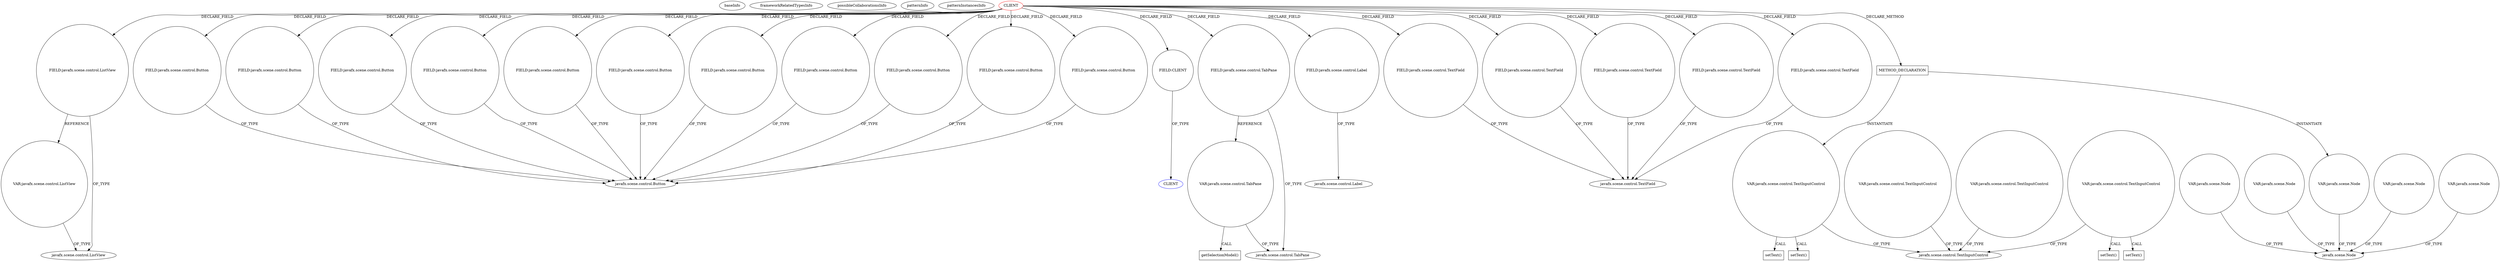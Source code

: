 digraph {
baseInfo[graphId=1105,category="pattern",isAnonymous=false,possibleRelation=false]
frameworkRelatedTypesInfo[]
possibleCollaborationsInfo[]
patternInfo[frequency=2.0,patternRootClient=0]
patternInstancesInfo[0="hock323-eventManager~/hock323-eventManager/EventManager-master/src/eventManager/controller/pokerTournament/TournamentController.java~TournamentController~3009",1="dony1990-ProsDesktop~/dony1990-ProsDesktop/ProsDesktop-master/src/nicon/NiconDesktop/guifx/NiconNavigator/NavegadorController.java~NavegadorController~2563"]
2[label="FIELD:javafx.scene.control.ListView",vertexType="FIELD_DECLARATION",isFrameworkType=false,shape=circle]
0[label="CLIENT",vertexType="ROOT_CLIENT_CLASS_DECLARATION",isFrameworkType=false,color=red]
52[label="FIELD:javafx.scene.control.Button",vertexType="FIELD_DECLARATION",isFrameworkType=false,shape=circle]
59[label="FIELD:javafx.scene.control.Button",vertexType="FIELD_DECLARATION",isFrameworkType=false,shape=circle]
81[label="FIELD:javafx.scene.control.Button",vertexType="FIELD_DECLARATION",isFrameworkType=false,shape=circle]
79[label="FIELD:javafx.scene.control.Button",vertexType="FIELD_DECLARATION",isFrameworkType=false,shape=circle]
8[label="FIELD:javafx.scene.control.Button",vertexType="FIELD_DECLARATION",isFrameworkType=false,shape=circle]
4[label="FIELD:javafx.scene.control.Button",vertexType="FIELD_DECLARATION",isFrameworkType=false,shape=circle]
10[label="FIELD:javafx.scene.control.Button",vertexType="FIELD_DECLARATION",isFrameworkType=false,shape=circle]
142[label="FIELD:javafx.scene.control.Button",vertexType="FIELD_DECLARATION",isFrameworkType=false,shape=circle]
140[label="FIELD:javafx.scene.control.Button",vertexType="FIELD_DECLARATION",isFrameworkType=false,shape=circle]
14[label="FIELD:javafx.scene.control.Button",vertexType="FIELD_DECLARATION",isFrameworkType=false,shape=circle]
48[label="FIELD:javafx.scene.control.Button",vertexType="FIELD_DECLARATION",isFrameworkType=false,shape=circle]
54[label="FIELD:CLIENT",vertexType="FIELD_DECLARATION",isFrameworkType=false,shape=circle]
243[label="VAR:javafx.scene.control.ListView",vertexType="VARIABLE_EXPRESION",isFrameworkType=false,shape=circle]
132[label="FIELD:javafx.scene.control.TabPane",vertexType="FIELD_DECLARATION",isFrameworkType=false,shape=circle]
270[label="VAR:javafx.scene.control.TabPane",vertexType="VARIABLE_EXPRESION",isFrameworkType=false,shape=circle]
77[label="FIELD:javafx.scene.control.Label",vertexType="FIELD_DECLARATION",isFrameworkType=false,shape=circle]
27[label="javafx.scene.control.Label",vertexType="FRAMEWORK_CLASS_TYPE",isFrameworkType=false]
5[label="javafx.scene.control.Button",vertexType="FRAMEWORK_CLASS_TYPE",isFrameworkType=false]
67[label="FIELD:javafx.scene.control.TextField",vertexType="FIELD_DECLARATION",isFrameworkType=false,shape=circle]
130[label="FIELD:javafx.scene.control.TextField",vertexType="FIELD_DECLARATION",isFrameworkType=false,shape=circle]
12[label="FIELD:javafx.scene.control.TextField",vertexType="FIELD_DECLARATION",isFrameworkType=false,shape=circle]
83[label="FIELD:javafx.scene.control.TextField",vertexType="FIELD_DECLARATION",isFrameworkType=false,shape=circle]
6[label="FIELD:javafx.scene.control.TextField",vertexType="FIELD_DECLARATION",isFrameworkType=false,shape=circle]
55[label="CLIENT",vertexType="REFERENCE_CLIENT_CLASS_DECLARATION",isFrameworkType=false,color=blue]
133[label="javafx.scene.control.TabPane",vertexType="FRAMEWORK_CLASS_TYPE",isFrameworkType=false]
7[label="javafx.scene.control.TextField",vertexType="FRAMEWORK_CLASS_TYPE",isFrameworkType=false]
3[label="javafx.scene.control.ListView",vertexType="FRAMEWORK_CLASS_TYPE",isFrameworkType=false]
271[label="getSelectionModel()",vertexType="INSIDE_CALL",isFrameworkType=false,shape=box]
647[label="METHOD_DECLARATION",vertexType="CLIENT_METHOD_DECLARATION",isFrameworkType=false,shape=box]
650[label="VAR:javafx.scene.control.TextInputControl",vertexType="VARIABLE_EXPRESION",isFrameworkType=false,shape=circle]
338[label="javafx.scene.control.TextInputControl",vertexType="FRAMEWORK_CLASS_TYPE",isFrameworkType=false]
697[label="VAR:javafx.scene.control.TextInputControl",vertexType="VARIABLE_EXPRESION",isFrameworkType=false,shape=circle]
597[label="VAR:javafx.scene.control.TextInputControl",vertexType="VARIABLE_EXPRESION",isFrameworkType=false,shape=circle]
336[label="VAR:javafx.scene.control.TextInputControl",vertexType="VARIABLE_EXPRESION",isFrameworkType=false,shape=circle]
656[label="setText()",vertexType="INSIDE_CALL",isFrameworkType=false,shape=box]
670[label="setText()",vertexType="INSIDE_CALL",isFrameworkType=false,shape=box]
621[label="setText()",vertexType="INSIDE_CALL",isFrameworkType=false,shape=box]
616[label="setText()",vertexType="INSIDE_CALL",isFrameworkType=false,shape=box]
666[label="VAR:javafx.scene.Node",vertexType="VARIABLE_EXPRESION",isFrameworkType=false,shape=circle]
189[label="javafx.scene.Node",vertexType="FRAMEWORK_CLASS_TYPE",isFrameworkType=false]
571[label="VAR:javafx.scene.Node",vertexType="VARIABLE_EXPRESION",isFrameworkType=false,shape=circle]
582[label="VAR:javafx.scene.Node",vertexType="VARIABLE_EXPRESION",isFrameworkType=false,shape=circle]
622[label="VAR:javafx.scene.Node",vertexType="VARIABLE_EXPRESION",isFrameworkType=false,shape=circle]
211[label="VAR:javafx.scene.Node",vertexType="VARIABLE_EXPRESION",isFrameworkType=false,shape=circle]
0->48[label="DECLARE_FIELD"]
140->5[label="OF_TYPE"]
650->656[label="CALL"]
79->5[label="OF_TYPE"]
132->133[label="OF_TYPE"]
647->650[label="INSTANTIATE"]
54->55[label="OF_TYPE"]
211->189[label="OF_TYPE"]
0->12[label="DECLARE_FIELD"]
52->5[label="OF_TYPE"]
59->5[label="OF_TYPE"]
0->8[label="DECLARE_FIELD"]
582->189[label="OF_TYPE"]
67->7[label="OF_TYPE"]
132->270[label="REFERENCE"]
666->189[label="OF_TYPE"]
0->140[label="DECLARE_FIELD"]
142->5[label="OF_TYPE"]
14->5[label="OF_TYPE"]
336->338[label="OF_TYPE"]
0->77[label="DECLARE_FIELD"]
48->5[label="OF_TYPE"]
0->4[label="DECLARE_FIELD"]
597->621[label="CALL"]
0->130[label="DECLARE_FIELD"]
8->5[label="OF_TYPE"]
622->189[label="OF_TYPE"]
130->7[label="OF_TYPE"]
0->81[label="DECLARE_FIELD"]
0->83[label="DECLARE_FIELD"]
0->132[label="DECLARE_FIELD"]
0->52[label="DECLARE_FIELD"]
2->243[label="REFERENCE"]
597->338[label="OF_TYPE"]
270->133[label="OF_TYPE"]
83->7[label="OF_TYPE"]
597->616[label="CALL"]
6->7[label="OF_TYPE"]
647->666[label="INSTANTIATE"]
0->54[label="DECLARE_FIELD"]
81->5[label="OF_TYPE"]
0->10[label="DECLARE_FIELD"]
571->189[label="OF_TYPE"]
0->142[label="DECLARE_FIELD"]
0->647[label="DECLARE_METHOD"]
0->2[label="DECLARE_FIELD"]
0->14[label="DECLARE_FIELD"]
650->670[label="CALL"]
10->5[label="OF_TYPE"]
4->5[label="OF_TYPE"]
697->338[label="OF_TYPE"]
2->3[label="OF_TYPE"]
77->27[label="OF_TYPE"]
0->67[label="DECLARE_FIELD"]
0->6[label="DECLARE_FIELD"]
12->7[label="OF_TYPE"]
0->79[label="DECLARE_FIELD"]
0->59[label="DECLARE_FIELD"]
243->3[label="OF_TYPE"]
270->271[label="CALL"]
650->338[label="OF_TYPE"]
}
